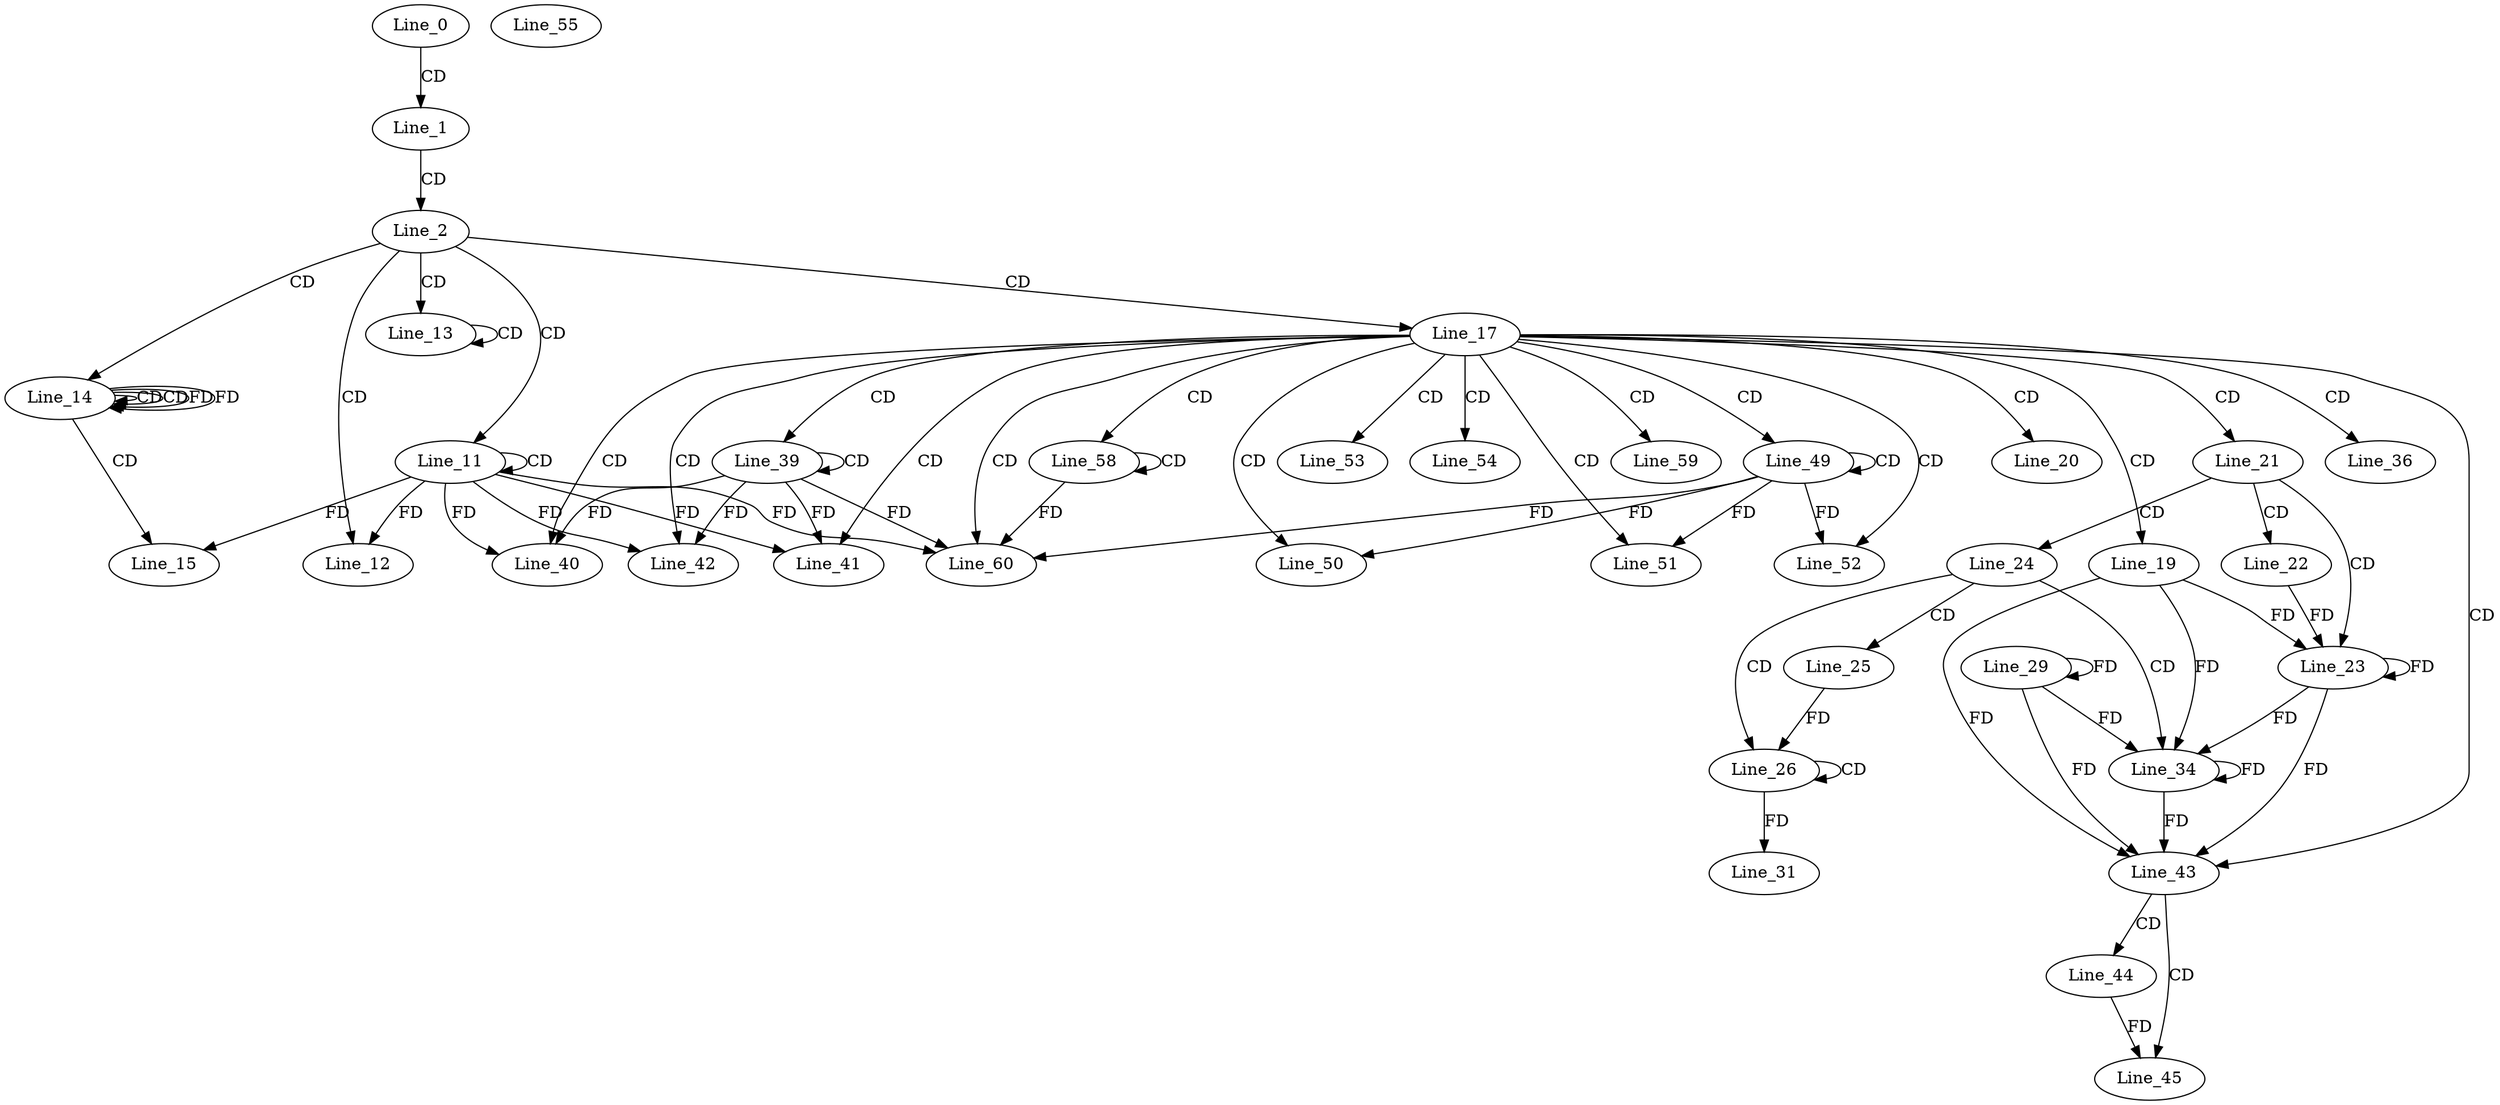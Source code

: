 digraph G {
  Line_0;
  Line_1;
  Line_2;
  Line_11;
  Line_11;
  Line_12;
  Line_13;
  Line_13;
  Line_14;
  Line_14;
  Line_14;
  Line_15;
  Line_17;
  Line_17;
  Line_19;
  Line_20;
  Line_21;
  Line_22;
  Line_23;
  Line_23;
  Line_24;
  Line_25;
  Line_26;
  Line_26;
  Line_26;
  Line_29;
  Line_29;
  Line_31;
  Line_34;
  Line_36;
  Line_17;
  Line_39;
  Line_39;
  Line_40;
  Line_41;
  Line_42;
  Line_43;
  Line_44;
  Line_45;
  Line_17;
  Line_49;
  Line_49;
  Line_50;
  Line_51;
  Line_52;
  Line_53;
  Line_54;
  Line_54;
  Line_55;
  Line_17;
  Line_58;
  Line_58;
  Line_59;
  Line_60;
  Line_0 -> Line_1 [ label="CD" ];
  Line_1 -> Line_2 [ label="CD" ];
  Line_2 -> Line_11 [ label="CD" ];
  Line_11 -> Line_11 [ label="CD" ];
  Line_2 -> Line_12 [ label="CD" ];
  Line_11 -> Line_12 [ label="FD" ];
  Line_2 -> Line_13 [ label="CD" ];
  Line_13 -> Line_13 [ label="CD" ];
  Line_2 -> Line_14 [ label="CD" ];
  Line_14 -> Line_14 [ label="CD" ];
  Line_14 -> Line_14 [ label="CD" ];
  Line_14 -> Line_14 [ label="FD" ];
  Line_14 -> Line_15 [ label="CD" ];
  Line_11 -> Line_15 [ label="FD" ];
  Line_2 -> Line_17 [ label="CD" ];
  Line_17 -> Line_19 [ label="CD" ];
  Line_17 -> Line_20 [ label="CD" ];
  Line_17 -> Line_21 [ label="CD" ];
  Line_21 -> Line_22 [ label="CD" ];
  Line_21 -> Line_23 [ label="CD" ];
  Line_19 -> Line_23 [ label="FD" ];
  Line_23 -> Line_23 [ label="FD" ];
  Line_22 -> Line_23 [ label="FD" ];
  Line_21 -> Line_24 [ label="CD" ];
  Line_24 -> Line_25 [ label="CD" ];
  Line_24 -> Line_26 [ label="CD" ];
  Line_26 -> Line_26 [ label="CD" ];
  Line_25 -> Line_26 [ label="FD" ];
  Line_29 -> Line_29 [ label="FD" ];
  Line_26 -> Line_31 [ label="FD" ];
  Line_24 -> Line_34 [ label="CD" ];
  Line_19 -> Line_34 [ label="FD" ];
  Line_23 -> Line_34 [ label="FD" ];
  Line_29 -> Line_34 [ label="FD" ];
  Line_34 -> Line_34 [ label="FD" ];
  Line_17 -> Line_36 [ label="CD" ];
  Line_17 -> Line_39 [ label="CD" ];
  Line_39 -> Line_39 [ label="CD" ];
  Line_17 -> Line_40 [ label="CD" ];
  Line_39 -> Line_40 [ label="FD" ];
  Line_11 -> Line_40 [ label="FD" ];
  Line_17 -> Line_41 [ label="CD" ];
  Line_39 -> Line_41 [ label="FD" ];
  Line_11 -> Line_41 [ label="FD" ];
  Line_17 -> Line_42 [ label="CD" ];
  Line_39 -> Line_42 [ label="FD" ];
  Line_11 -> Line_42 [ label="FD" ];
  Line_17 -> Line_43 [ label="CD" ];
  Line_19 -> Line_43 [ label="FD" ];
  Line_23 -> Line_43 [ label="FD" ];
  Line_29 -> Line_43 [ label="FD" ];
  Line_34 -> Line_43 [ label="FD" ];
  Line_43 -> Line_44 [ label="CD" ];
  Line_43 -> Line_45 [ label="CD" ];
  Line_44 -> Line_45 [ label="FD" ];
  Line_17 -> Line_49 [ label="CD" ];
  Line_49 -> Line_49 [ label="CD" ];
  Line_17 -> Line_50 [ label="CD" ];
  Line_49 -> Line_50 [ label="FD" ];
  Line_17 -> Line_51 [ label="CD" ];
  Line_49 -> Line_51 [ label="FD" ];
  Line_17 -> Line_52 [ label="CD" ];
  Line_49 -> Line_52 [ label="FD" ];
  Line_17 -> Line_53 [ label="CD" ];
  Line_17 -> Line_54 [ label="CD" ];
  Line_17 -> Line_58 [ label="CD" ];
  Line_58 -> Line_58 [ label="CD" ];
  Line_17 -> Line_59 [ label="CD" ];
  Line_17 -> Line_60 [ label="CD" ];
  Line_58 -> Line_60 [ label="FD" ];
  Line_49 -> Line_60 [ label="FD" ];
  Line_39 -> Line_60 [ label="FD" ];
  Line_11 -> Line_60 [ label="FD" ];
  Line_14 -> Line_14 [ label="FD" ];
}
